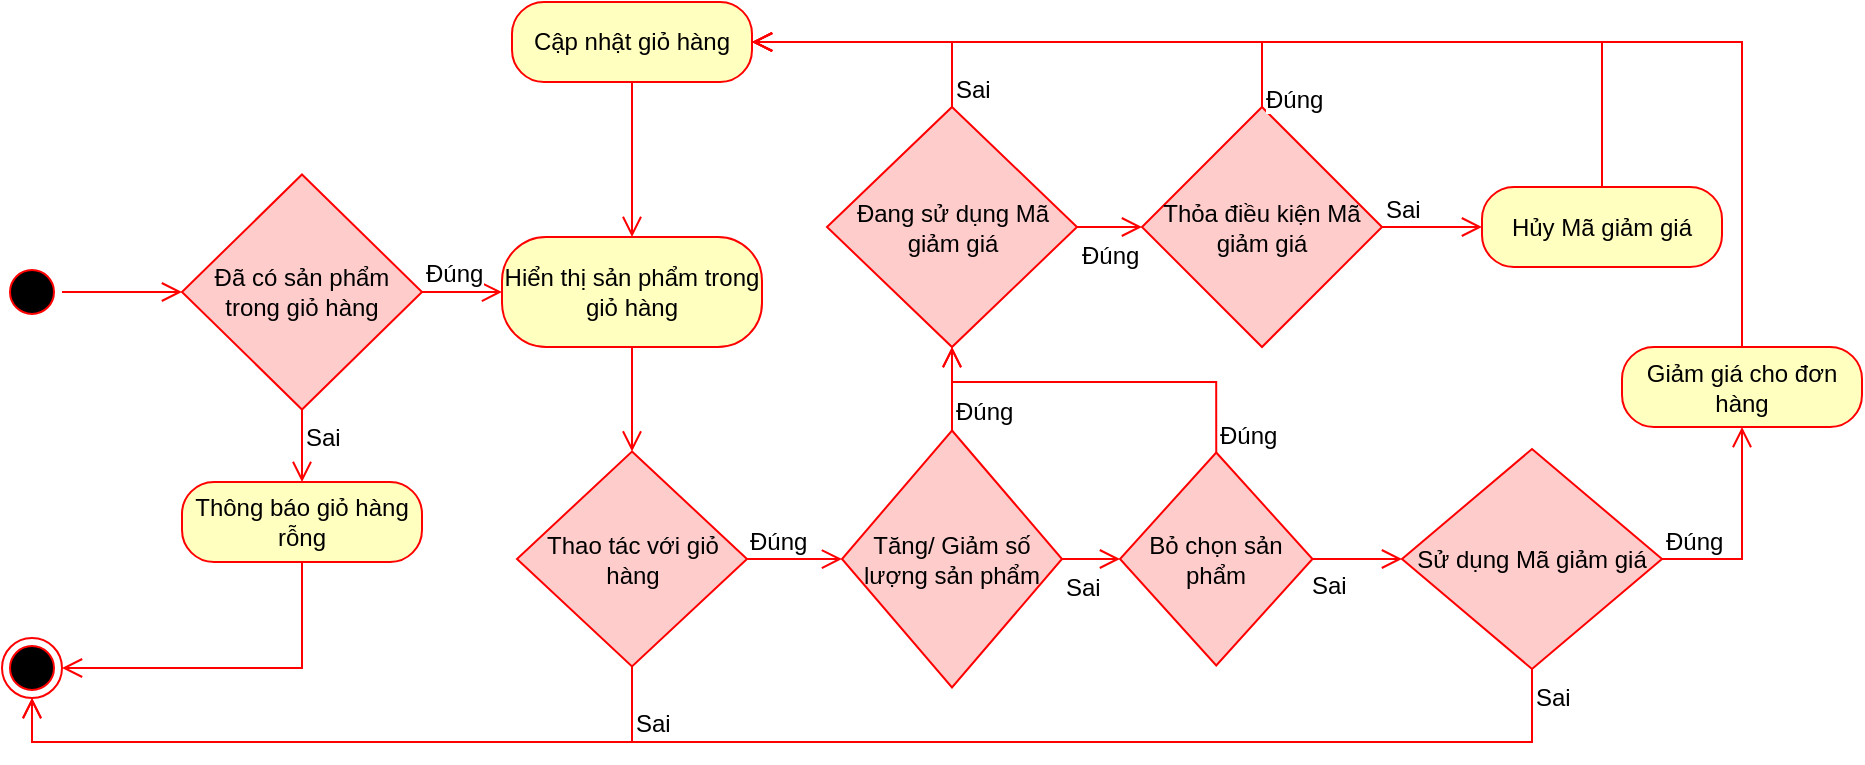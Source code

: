 <mxfile version="15.4.0" type="device"><diagram name="Page-1" id="e7e014a7-5840-1c2e-5031-d8a46d1fe8dd"><mxGraphModel dx="1024" dy="584" grid="1" gridSize="10" guides="1" tooltips="1" connect="1" arrows="1" fold="1" page="1" pageScale="1" pageWidth="1169" pageHeight="826" background="none" math="0" shadow="0"><root><mxCell id="0"/><mxCell id="1" parent="0"/><mxCell id="Z4f5rAzWbixSLPAbFY-y-42" value="" style="ellipse;html=1;shape=startState;fillColor=#000000;strokeColor=#ff0000;fontSize=12;" parent="1" vertex="1"><mxGeometry x="610" y="210" width="30" height="30" as="geometry"/></mxCell><mxCell id="Z4f5rAzWbixSLPAbFY-y-52" value="" style="ellipse;html=1;shape=endState;fillColor=#000000;strokeColor=#ff0000;fontSize=12;" parent="1" vertex="1"><mxGeometry x="610" y="398" width="30" height="30" as="geometry"/></mxCell><mxCell id="Z4f5rAzWbixSLPAbFY-y-55" value="Đã có sản phẩm trong giỏ hàng" style="rhombus;whiteSpace=wrap;html=1;fillColor=#FFCCCC;strokeColor=#ff0000;fontSize=12;" parent="1" vertex="1"><mxGeometry x="700" y="166.25" width="120" height="117.5" as="geometry"/></mxCell><mxCell id="Z4f5rAzWbixSLPAbFY-y-56" value="Đúng" style="edgeStyle=orthogonalEdgeStyle;html=1;align=left;verticalAlign=bottom;endArrow=open;endSize=8;strokeColor=#ff0000;rounded=0;entryX=0;entryY=0.5;entryDx=0;entryDy=0;fontSize=12;" parent="1" source="Z4f5rAzWbixSLPAbFY-y-55" target="Z4f5rAzWbixSLPAbFY-y-61" edge="1"><mxGeometry x="-1" relative="1" as="geometry"><mxPoint x="920" y="225" as="targetPoint"/></mxGeometry></mxCell><mxCell id="Z4f5rAzWbixSLPAbFY-y-57" value="Sai" style="edgeStyle=orthogonalEdgeStyle;html=1;align=left;verticalAlign=top;endArrow=open;endSize=8;strokeColor=#ff0000;rounded=0;entryX=0.5;entryY=0;entryDx=0;entryDy=0;fontSize=12;" parent="1" source="Z4f5rAzWbixSLPAbFY-y-55" target="Z4f5rAzWbixSLPAbFY-y-58" edge="1"><mxGeometry x="-1" relative="1" as="geometry"><mxPoint x="750" y="330" as="targetPoint"/></mxGeometry></mxCell><mxCell id="Z4f5rAzWbixSLPAbFY-y-58" value="Thông báo giỏ hàng rỗng" style="rounded=1;whiteSpace=wrap;html=1;arcSize=40;fontColor=#000000;fillColor=#ffffc0;strokeColor=#ff0000;fontSize=12;" parent="1" vertex="1"><mxGeometry x="700" y="320" width="120" height="40" as="geometry"/></mxCell><mxCell id="Z4f5rAzWbixSLPAbFY-y-59" value="" style="edgeStyle=orthogonalEdgeStyle;html=1;verticalAlign=bottom;endArrow=open;endSize=8;strokeColor=#ff0000;rounded=0;entryX=1;entryY=0.5;entryDx=0;entryDy=0;exitX=0.5;exitY=1;exitDx=0;exitDy=0;fontSize=12;" parent="1" source="Z4f5rAzWbixSLPAbFY-y-58" target="Z4f5rAzWbixSLPAbFY-y-52" edge="1"><mxGeometry relative="1" as="geometry"><mxPoint x="760" y="470" as="targetPoint"/><Array as="points"><mxPoint x="760" y="413"/></Array></mxGeometry></mxCell><mxCell id="Z4f5rAzWbixSLPAbFY-y-61" value="Hiển thị sản phẩm trong giỏ hàng" style="rounded=1;whiteSpace=wrap;html=1;arcSize=40;fontColor=#000000;fillColor=#ffffc0;strokeColor=#ff0000;fontSize=12;" parent="1" vertex="1"><mxGeometry x="860" y="197.5" width="130" height="55" as="geometry"/></mxCell><mxCell id="Z4f5rAzWbixSLPAbFY-y-62" value="" style="edgeStyle=orthogonalEdgeStyle;html=1;verticalAlign=bottom;endArrow=open;endSize=8;strokeColor=#ff0000;rounded=0;entryX=0.5;entryY=0;entryDx=0;entryDy=0;fontSize=12;" parent="1" source="Z4f5rAzWbixSLPAbFY-y-61" target="Z4f5rAzWbixSLPAbFY-y-67" edge="1"><mxGeometry relative="1" as="geometry"><mxPoint x="985" y="320" as="targetPoint"/></mxGeometry></mxCell><mxCell id="Z4f5rAzWbixSLPAbFY-y-67" value="Thao tác với giỏ hàng" style="rhombus;whiteSpace=wrap;html=1;fillColor=#FFCCCC;strokeColor=#ff0000;fontSize=12;" parent="1" vertex="1"><mxGeometry x="867.5" y="304.75" width="115" height="107.5" as="geometry"/></mxCell><mxCell id="Z4f5rAzWbixSLPAbFY-y-68" value="Đúng" style="edgeStyle=orthogonalEdgeStyle;html=1;align=left;verticalAlign=bottom;endArrow=open;endSize=8;strokeColor=#ff0000;rounded=0;entryX=0;entryY=0.5;entryDx=0;entryDy=0;fontSize=12;" parent="1" source="Z4f5rAzWbixSLPAbFY-y-67" target="Z4f5rAzWbixSLPAbFY-y-70" edge="1"><mxGeometry x="-1" relative="1" as="geometry"><mxPoint x="1100" y="270" as="targetPoint"/><Array as="points"><mxPoint x="1020" y="359"/><mxPoint x="1030" y="359"/></Array></mxGeometry></mxCell><mxCell id="Z4f5rAzWbixSLPAbFY-y-69" value="Sai" style="edgeStyle=orthogonalEdgeStyle;html=1;align=left;verticalAlign=top;endArrow=open;endSize=8;strokeColor=#ff0000;rounded=0;entryX=0.5;entryY=1;entryDx=0;entryDy=0;exitX=0.5;exitY=1;exitDx=0;exitDy=0;fontSize=12;" parent="1" source="Z4f5rAzWbixSLPAbFY-y-67" target="Z4f5rAzWbixSLPAbFY-y-52" edge="1"><mxGeometry x="-0.92" relative="1" as="geometry"><mxPoint x="900" y="481.25" as="targetPoint"/><Array as="points"><mxPoint x="925" y="450"/><mxPoint x="625" y="450"/></Array><mxPoint as="offset"/></mxGeometry></mxCell><mxCell id="Z4f5rAzWbixSLPAbFY-y-70" value="Tăng/ Giảm số lượng sản phẩm" style="rhombus;whiteSpace=wrap;html=1;fillColor=#FFCCCC;strokeColor=#ff0000;fontSize=12;" parent="1" vertex="1"><mxGeometry x="1030" y="294.25" width="110" height="128.5" as="geometry"/></mxCell><mxCell id="Z4f5rAzWbixSLPAbFY-y-71" value="Đúng" style="edgeStyle=orthogonalEdgeStyle;html=1;align=left;verticalAlign=bottom;endArrow=open;endSize=8;strokeColor=#ff0000;rounded=0;exitX=0.5;exitY=0;exitDx=0;exitDy=0;entryX=0.5;entryY=1;entryDx=0;entryDy=0;fontSize=12;" parent="1" source="Z4f5rAzWbixSLPAbFY-y-70" target="Z4f5rAzWbixSLPAbFY-y-91" edge="1"><mxGeometry x="-1" relative="1" as="geometry"><mxPoint x="1200" y="80" as="targetPoint"/><mxPoint as="offset"/></mxGeometry></mxCell><mxCell id="Z4f5rAzWbixSLPAbFY-y-73" value="Bỏ chọn sản phẩm" style="rhombus;whiteSpace=wrap;html=1;fillColor=#FFCCCC;strokeColor=#ff0000;fontSize=12;" parent="1" vertex="1"><mxGeometry x="1169" y="305.25" width="96.25" height="106.5" as="geometry"/></mxCell><mxCell id="Z4f5rAzWbixSLPAbFY-y-74" value="Sai" style="edgeStyle=orthogonalEdgeStyle;html=1;align=left;verticalAlign=bottom;endArrow=open;endSize=8;strokeColor=#ff0000;rounded=0;exitX=1;exitY=0.5;exitDx=0;exitDy=0;entryX=0;entryY=0.5;entryDx=0;entryDy=0;fontSize=12;" parent="1" source="Z4f5rAzWbixSLPAbFY-y-73" target="Z4f5rAzWbixSLPAbFY-y-107" edge="1"><mxGeometry x="-1" y="-22" relative="1" as="geometry"><mxPoint x="1350" y="358.5" as="targetPoint"/><mxPoint x="1200" y="370" as="sourcePoint"/><Array as="points"><mxPoint x="1280" y="358"/><mxPoint x="1300" y="359"/></Array><mxPoint x="-2" as="offset"/></mxGeometry></mxCell><mxCell id="Z4f5rAzWbixSLPAbFY-y-75" value="Đúng" style="edgeStyle=orthogonalEdgeStyle;html=1;align=left;verticalAlign=top;endArrow=open;endSize=8;strokeColor=#ff0000;rounded=0;entryX=0.5;entryY=1;entryDx=0;entryDy=0;exitX=0.5;exitY=0;exitDx=0;exitDy=0;fontSize=12;" parent="1" source="Z4f5rAzWbixSLPAbFY-y-73" target="Z4f5rAzWbixSLPAbFY-y-91" edge="1"><mxGeometry x="-0.76" relative="1" as="geometry"><mxPoint x="1180" y="532.5" as="targetPoint"/><Array as="points"><mxPoint x="1217" y="270"/><mxPoint x="1085" y="270"/></Array><mxPoint as="offset"/></mxGeometry></mxCell><mxCell id="Z4f5rAzWbixSLPAbFY-y-80" value="Cập nhật giỏ hàng" style="rounded=1;whiteSpace=wrap;html=1;arcSize=40;fontColor=#000000;fillColor=#ffffc0;strokeColor=#ff0000;fontSize=12;" parent="1" vertex="1"><mxGeometry x="865" y="80" width="120" height="40" as="geometry"/></mxCell><mxCell id="Z4f5rAzWbixSLPAbFY-y-88" value="Sai" style="edgeStyle=orthogonalEdgeStyle;html=1;align=left;verticalAlign=top;endArrow=open;endSize=8;strokeColor=#ff0000;rounded=0;entryX=0;entryY=0.5;entryDx=0;entryDy=0;exitX=1;exitY=0.5;exitDx=0;exitDy=0;fontSize=12;" parent="1" source="Z4f5rAzWbixSLPAbFY-y-70" target="Z4f5rAzWbixSLPAbFY-y-73" edge="1"><mxGeometry x="-1" relative="1" as="geometry"><mxPoint x="770" y="330" as="targetPoint"/><mxPoint x="770" y="287.5" as="sourcePoint"/><Array as="points"><mxPoint x="1150" y="359"/><mxPoint x="1150" y="359"/></Array></mxGeometry></mxCell><mxCell id="Z4f5rAzWbixSLPAbFY-y-91" value="Đang sử dụng Mã giảm giá" style="rhombus;whiteSpace=wrap;html=1;fillColor=#FFCCCC;strokeColor=#ff0000;fontSize=12;" parent="1" vertex="1"><mxGeometry x="1022.5" y="132.5" width="125" height="120" as="geometry"/></mxCell><mxCell id="Z4f5rAzWbixSLPAbFY-y-92" value="Sai" style="edgeStyle=orthogonalEdgeStyle;html=1;align=left;verticalAlign=bottom;endArrow=open;endSize=8;strokeColor=#ff0000;rounded=0;entryX=1;entryY=0.5;entryDx=0;entryDy=0;exitX=0.5;exitY=0;exitDx=0;exitDy=0;fontSize=12;" parent="1" source="Z4f5rAzWbixSLPAbFY-y-91" target="Z4f5rAzWbixSLPAbFY-y-80" edge="1"><mxGeometry x="-1" relative="1" as="geometry"><mxPoint x="1175" y="140" as="targetPoint"/><Array as="points"><mxPoint x="1085" y="100"/></Array></mxGeometry></mxCell><mxCell id="Z4f5rAzWbixSLPAbFY-y-93" value="Đúng" style="edgeStyle=orthogonalEdgeStyle;html=1;align=left;verticalAlign=top;endArrow=open;endSize=8;strokeColor=#ff0000;rounded=0;exitX=1;exitY=0.5;exitDx=0;exitDy=0;entryX=0;entryY=0.5;entryDx=0;entryDy=0;fontSize=12;" parent="1" source="Z4f5rAzWbixSLPAbFY-y-91" target="Z4f5rAzWbixSLPAbFY-y-94" edge="1"><mxGeometry x="-1" relative="1" as="geometry"><mxPoint x="1230" y="160" as="targetPoint"/><Array as="points"><mxPoint x="1180" y="193"/></Array><mxPoint as="offset"/></mxGeometry></mxCell><mxCell id="Z4f5rAzWbixSLPAbFY-y-94" value="Thỏa điều kiện Mã giảm giá" style="rhombus;whiteSpace=wrap;html=1;fillColor=#FFCCCC;strokeColor=#ff0000;fontSize=12;" parent="1" vertex="1"><mxGeometry x="1180" y="132.5" width="120" height="120" as="geometry"/></mxCell><mxCell id="Z4f5rAzWbixSLPAbFY-y-95" value="Sai" style="edgeStyle=orthogonalEdgeStyle;html=1;align=left;verticalAlign=bottom;endArrow=open;endSize=8;strokeColor=#ff0000;rounded=0;entryX=0;entryY=0.5;entryDx=0;entryDy=0;fontSize=12;" parent="1" source="Z4f5rAzWbixSLPAbFY-y-94" target="Z4f5rAzWbixSLPAbFY-y-97" edge="1"><mxGeometry x="-1" relative="1" as="geometry"><mxPoint x="1470" y="150" as="targetPoint"/></mxGeometry></mxCell><mxCell id="Z4f5rAzWbixSLPAbFY-y-96" value="Đúng" style="edgeStyle=orthogonalEdgeStyle;html=1;align=left;verticalAlign=top;endArrow=open;endSize=8;strokeColor=#ff0000;rounded=0;exitX=0.5;exitY=0;exitDx=0;exitDy=0;entryX=1;entryY=0.5;entryDx=0;entryDy=0;fontSize=12;" parent="1" source="Z4f5rAzWbixSLPAbFY-y-94" target="Z4f5rAzWbixSLPAbFY-y-80" edge="1"><mxGeometry x="-0.876" relative="1" as="geometry"><mxPoint x="1220" y="110" as="targetPoint"/><Array as="points"><mxPoint x="1240" y="100"/></Array><mxPoint as="offset"/></mxGeometry></mxCell><mxCell id="Z4f5rAzWbixSLPAbFY-y-97" value="Hủy Mã giảm giá" style="rounded=1;whiteSpace=wrap;html=1;arcSize=40;fontColor=#000000;fillColor=#ffffc0;strokeColor=#ff0000;fontSize=12;" parent="1" vertex="1"><mxGeometry x="1350" y="172.5" width="120" height="40" as="geometry"/></mxCell><mxCell id="Z4f5rAzWbixSLPAbFY-y-98" value="" style="edgeStyle=orthogonalEdgeStyle;html=1;verticalAlign=bottom;endArrow=open;endSize=8;strokeColor=#ff0000;rounded=0;entryX=1;entryY=0.5;entryDx=0;entryDy=0;fontSize=12;" parent="1" source="Z4f5rAzWbixSLPAbFY-y-97" target="Z4f5rAzWbixSLPAbFY-y-80" edge="1"><mxGeometry relative="1" as="geometry"><mxPoint x="1590" y="252.5" as="targetPoint"/><Array as="points"><mxPoint x="1410" y="100"/></Array></mxGeometry></mxCell><mxCell id="Z4f5rAzWbixSLPAbFY-y-102" value="" style="edgeStyle=orthogonalEdgeStyle;html=1;verticalAlign=bottom;endArrow=open;endSize=8;strokeColor=#ff0000;rounded=0;entryX=0.5;entryY=0;entryDx=0;entryDy=0;exitX=0.5;exitY=1;exitDx=0;exitDy=0;fontSize=12;" parent="1" source="Z4f5rAzWbixSLPAbFY-y-80" target="Z4f5rAzWbixSLPAbFY-y-61" edge="1"><mxGeometry relative="1" as="geometry"><mxPoint x="995" y="80" as="targetPoint"/><mxPoint x="1530" y="368.5" as="sourcePoint"/><Array as="points"><mxPoint x="925" y="140"/><mxPoint x="925" y="140"/></Array></mxGeometry></mxCell><mxCell id="Z4f5rAzWbixSLPAbFY-y-107" value="Sử dụng Mã giảm giá" style="rhombus;whiteSpace=wrap;html=1;fillColor=#FFCCCC;strokeColor=#ff0000;fontSize=12;" parent="1" vertex="1"><mxGeometry x="1310" y="303.5" width="130" height="110" as="geometry"/></mxCell><mxCell id="Z4f5rAzWbixSLPAbFY-y-108" value="Đúng" style="edgeStyle=orthogonalEdgeStyle;html=1;align=left;verticalAlign=bottom;endArrow=open;endSize=8;strokeColor=#ff0000;rounded=0;entryX=0.5;entryY=1;entryDx=0;entryDy=0;fontSize=12;exitX=1;exitY=0.5;exitDx=0;exitDy=0;" parent="1" source="Z4f5rAzWbixSLPAbFY-y-107" target="Z4f5rAzWbixSLPAbFY-y-110" edge="1"><mxGeometry x="-1" relative="1" as="geometry"><mxPoint x="1620" y="350" as="targetPoint"/></mxGeometry></mxCell><mxCell id="Z4f5rAzWbixSLPAbFY-y-109" value="Sai" style="edgeStyle=orthogonalEdgeStyle;html=1;align=left;verticalAlign=top;endArrow=open;endSize=8;strokeColor=#ff0000;rounded=0;exitX=0.5;exitY=1;exitDx=0;exitDy=0;entryX=0.5;entryY=1;entryDx=0;entryDy=0;fontSize=12;" parent="1" source="Z4f5rAzWbixSLPAbFY-y-107" target="Z4f5rAzWbixSLPAbFY-y-52" edge="1"><mxGeometry x="-1" relative="1" as="geometry"><mxPoint x="1480" y="430" as="targetPoint"/><Array as="points"><mxPoint x="1375" y="450"/><mxPoint x="625" y="450"/></Array></mxGeometry></mxCell><mxCell id="Z4f5rAzWbixSLPAbFY-y-110" value="Giảm giá cho đơn hàng" style="rounded=1;whiteSpace=wrap;html=1;arcSize=40;fontColor=#000000;fillColor=#ffffc0;strokeColor=#ff0000;fontSize=12;" parent="1" vertex="1"><mxGeometry x="1420" y="252.5" width="120" height="40" as="geometry"/></mxCell><mxCell id="dcd9oWmXirq4r4mEdeJ2-2" value="" style="edgeStyle=orthogonalEdgeStyle;html=1;verticalAlign=bottom;endArrow=open;endSize=8;strokeColor=#ff0000;rounded=0;entryX=1;entryY=0.5;entryDx=0;entryDy=0;exitX=0.5;exitY=0;exitDx=0;exitDy=0;fontSize=12;" parent="1" source="Z4f5rAzWbixSLPAbFY-y-110" target="Z4f5rAzWbixSLPAbFY-y-80" edge="1"><mxGeometry relative="1" as="geometry"><mxPoint x="995" y="110" as="targetPoint"/><Array as="points"><mxPoint x="1480" y="100"/></Array><mxPoint x="1550" y="262.5" as="sourcePoint"/></mxGeometry></mxCell><mxCell id="qlT6047f-Md1_3xejTE2-1" value="" style="edgeStyle=orthogonalEdgeStyle;html=1;verticalAlign=bottom;endArrow=open;endSize=8;strokeColor=#ff0000;rounded=0;entryX=0;entryY=0.5;entryDx=0;entryDy=0;exitX=1;exitY=0.5;exitDx=0;exitDy=0;fontSize=12;" parent="1" source="Z4f5rAzWbixSLPAbFY-y-42" target="Z4f5rAzWbixSLPAbFY-y-55" edge="1"><mxGeometry relative="1" as="geometry"><mxPoint x="650.0" y="423" as="targetPoint"/><Array as="points"><mxPoint x="670" y="225"/><mxPoint x="670" y="225"/></Array><mxPoint x="770" y="370" as="sourcePoint"/></mxGeometry></mxCell></root></mxGraphModel></diagram></mxfile>